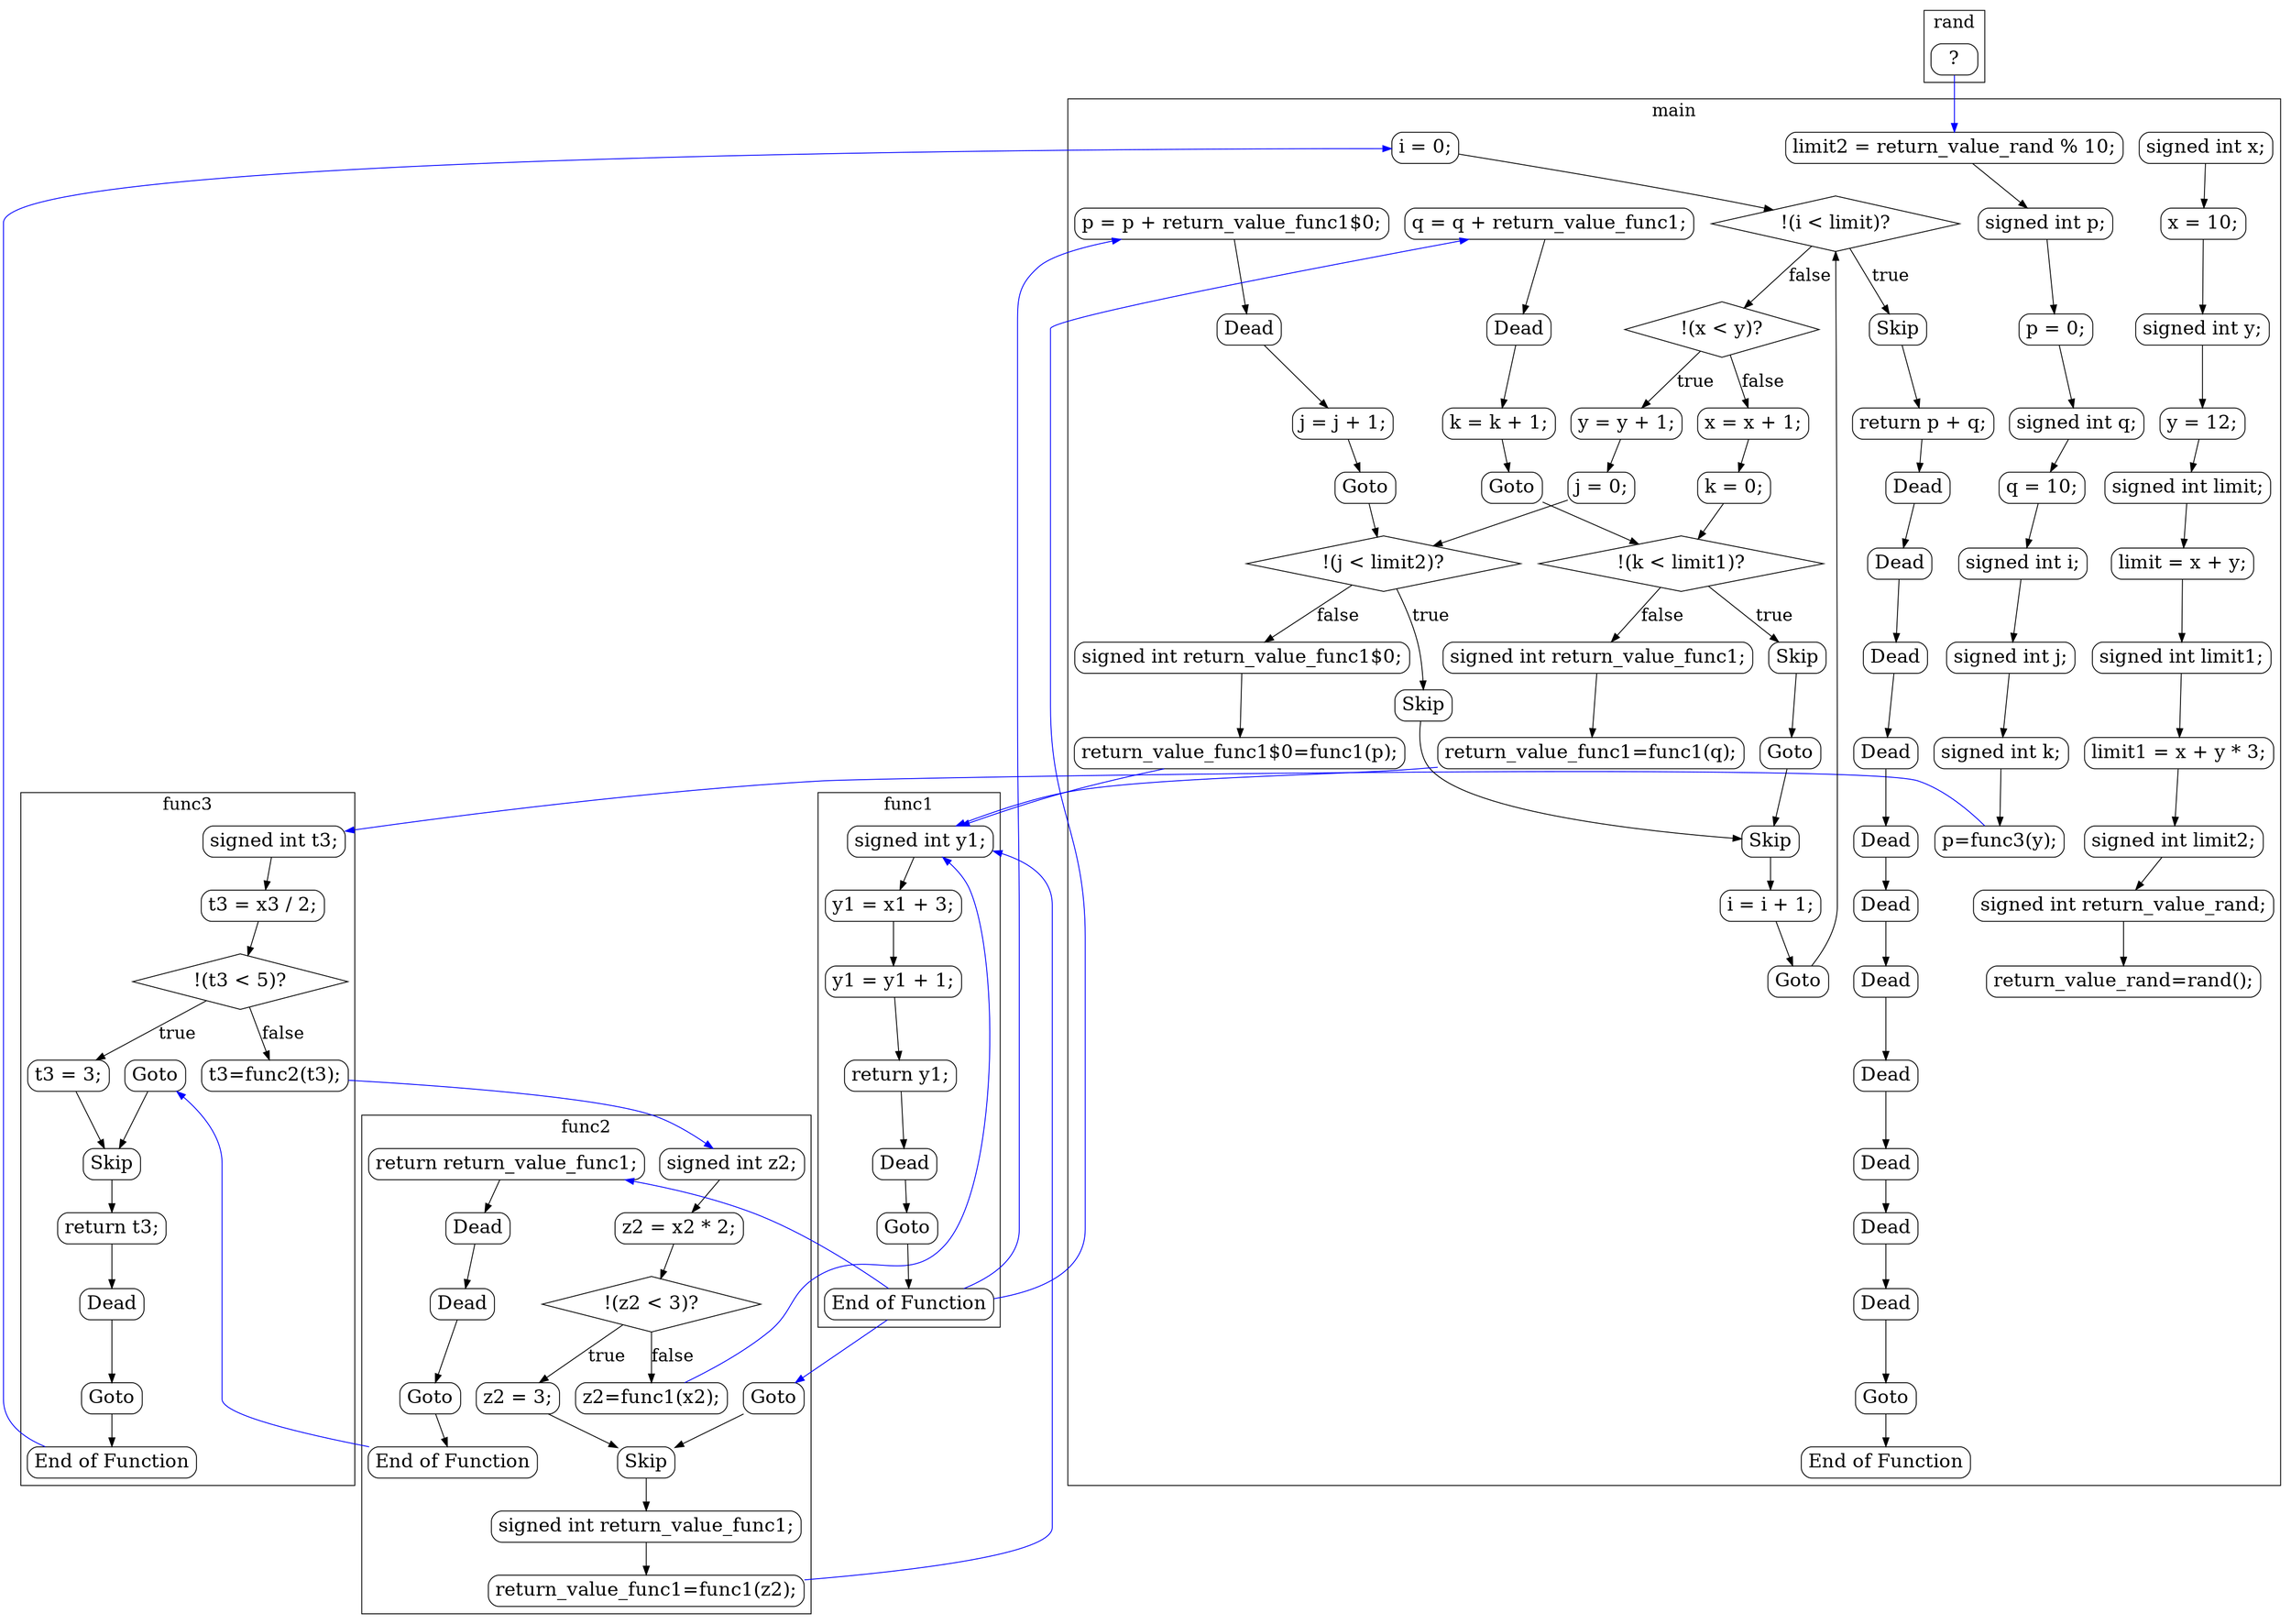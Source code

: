 digraph G {
color=black;
orientation=portrait;
fontsize=20;
compound=true;
size="30,40";
ratio=compress;
subgraph "cluster_main" {
label="main";
Node_0_0 [shape=Mrecord, fontsize=22, label="signed int x;"];
Node_0_0 -> Node_0_1;
Node_0_1 [shape=Mrecord, fontsize=22, label="x = 10;"];
Node_0_1 -> Node_0_2;
Node_0_2 [shape=Mrecord, fontsize=22, label="signed int y;"];
Node_0_2 -> Node_0_3;
Node_0_3 [shape=Mrecord, fontsize=22, label="y = 12;"];
Node_0_3 -> Node_0_4;
Node_0_4 [shape=Mrecord, fontsize=22, label="signed int limit;"];
Node_0_4 -> Node_0_5;
Node_0_5 [shape=Mrecord, fontsize=22, label="limit = x + y;"];
Node_0_5 -> Node_0_6;
Node_0_6 [shape=Mrecord, fontsize=22, label="signed int limit1;"];
Node_0_6 -> Node_0_7;
Node_0_7 [shape=Mrecord, fontsize=22, label="limit1 = x + y * 3;"];
Node_0_7 -> Node_0_8;
Node_0_8 [shape=Mrecord, fontsize=22, label="signed int limit2;"];
Node_0_8 -> Node_0_9;
Node_0_9 [shape=Mrecord, fontsize=22, label="signed int return_value_rand;"];
Node_0_9 -> Node_0_10;
Node_0_10 [shape=Mrecord, fontsize=22, label="return_value_rand=rand();"];
Node_0_11 [shape=Mrecord, fontsize=22, label="limit2 = return_value_rand % 10;"];
Node_0_11 -> Node_0_12;
Node_0_12 [shape=Mrecord, fontsize=22, label="signed int p;"];
Node_0_12 -> Node_0_13;
Node_0_13 [shape=Mrecord, fontsize=22, label="p = 0;"];
Node_0_13 -> Node_0_14;
Node_0_14 [shape=Mrecord, fontsize=22, label="signed int q;"];
Node_0_14 -> Node_0_15;
Node_0_15 [shape=Mrecord, fontsize=22, label="q = 10;"];
Node_0_15 -> Node_0_16;
Node_0_16 [shape=Mrecord, fontsize=22, label="signed int i;"];
Node_0_16 -> Node_0_17;
Node_0_17 [shape=Mrecord, fontsize=22, label="signed int j;"];
Node_0_17 -> Node_0_18;
Node_0_18 [shape=Mrecord, fontsize=22, label="signed int k;"];
Node_0_18 -> Node_0_19;
Node_0_19 [shape=Mrecord, fontsize=22, label="p=func3(y);"];
Node_0_20 [shape=Mrecord, fontsize=22, label="i = 0;"];
Node_0_20 -> Node_0_21;
Node_0_21 [shape=diamond, fontsize=22, label="!(i \< limit)?"];
Node_0_21 -> Node_0_47 [fontsize=20, label="true"];
Node_0_21 -> Node_0_22 [fontsize=20, label="false"];
Node_0_47 [shape=Mrecord, fontsize=22, label="Skip"];
Node_0_47 -> Node_0_48;
Node_0_22 [shape=diamond, fontsize=22, label="!(x \< y)?"];
Node_0_22 -> Node_0_34 [fontsize=20, label="true"];
Node_0_22 -> Node_0_23 [fontsize=20, label="false"];
Node_0_48 [shape=Mrecord, fontsize=22, label="return p + q;"];
Node_0_48 -> Node_0_49;
Node_0_34 [shape=Mrecord, fontsize=22, label="y = y + 1;"];
Node_0_34 -> Node_0_35;
Node_0_23 [shape=Mrecord, fontsize=22, label="x = x + 1;"];
Node_0_23 -> Node_0_24;
Node_0_49 [shape=Mrecord, fontsize=22, label="Dead"];
Node_0_49 -> Node_0_50;
Node_0_35 [shape=Mrecord, fontsize=22, label="j = 0;"];
Node_0_35 -> Node_0_36;
Node_0_24 [shape=Mrecord, fontsize=22, label="k = 0;"];
Node_0_24 -> Node_0_25;
Node_0_50 [shape=Mrecord, fontsize=22, label="Dead"];
Node_0_50 -> Node_0_51;
Node_0_36 [shape=diamond, fontsize=22, label="!(j \< limit2)?"];
Node_0_36 -> Node_0_43 [fontsize=20, label="true"];
Node_0_36 -> Node_0_37 [fontsize=20, label="false"];
Node_0_25 [shape=diamond, fontsize=22, label="!(k \< limit1)?"];
Node_0_25 -> Node_0_32 [fontsize=20, label="true"];
Node_0_25 -> Node_0_26 [fontsize=20, label="false"];
Node_0_51 [shape=Mrecord, fontsize=22, label="Dead"];
Node_0_51 -> Node_0_52;
Node_0_43 [shape=Mrecord, fontsize=22, label="Skip"];
Node_0_43 -> Node_0_44;
Node_0_37 [shape=Mrecord, fontsize=22, label="signed int return_value_func1$0;"];
Node_0_37 -> Node_0_38;
Node_0_32 [shape=Mrecord, fontsize=22, label="Skip"];
Node_0_32 -> Node_0_33;
Node_0_26 [shape=Mrecord, fontsize=22, label="signed int return_value_func1;"];
Node_0_26 -> Node_0_27;
Node_0_52 [shape=Mrecord, fontsize=22, label="Dead"];
Node_0_52 -> Node_0_53;
Node_0_44 [shape=Mrecord, fontsize=22, label="Skip"];
Node_0_44 -> Node_0_45;
Node_0_38 [shape=Mrecord, fontsize=22, label="return_value_func1$0=func1(p);"];
Node_0_33 [shape=Mrecord, fontsize=22, label="Goto"];
Node_0_33 -> Node_0_44;
Node_0_27 [shape=Mrecord, fontsize=22, label="return_value_func1=func1(q);"];
Node_0_53 [shape=Mrecord, fontsize=22, label="Dead"];
Node_0_53 -> Node_0_54;
Node_0_45 [shape=Mrecord, fontsize=22, label="i = i + 1;"];
Node_0_45 -> Node_0_46;
Node_0_39 [shape=Mrecord, fontsize=22, label="p = p + return_value_func1$0;"];
Node_0_39 -> Node_0_40;
Node_0_28 [shape=Mrecord, fontsize=22, label="q = q + return_value_func1;"];
Node_0_28 -> Node_0_29;
Node_0_54 [shape=Mrecord, fontsize=22, label="Dead"];
Node_0_54 -> Node_0_55;
Node_0_46 [shape=Mrecord, fontsize=22, label="Goto"];
Node_0_46 -> Node_0_21;
Node_0_40 [shape=Mrecord, fontsize=22, label="Dead"];
Node_0_40 -> Node_0_41;
Node_0_29 [shape=Mrecord, fontsize=22, label="Dead"];
Node_0_29 -> Node_0_30;
Node_0_55 [shape=Mrecord, fontsize=22, label="Dead"];
Node_0_55 -> Node_0_56;
Node_0_41 [shape=Mrecord, fontsize=22, label="j = j + 1;"];
Node_0_41 -> Node_0_42;
Node_0_30 [shape=Mrecord, fontsize=22, label="k = k + 1;"];
Node_0_30 -> Node_0_31;
Node_0_56 [shape=Mrecord, fontsize=22, label="Dead"];
Node_0_56 -> Node_0_57;
Node_0_42 [shape=Mrecord, fontsize=22, label="Goto"];
Node_0_42 -> Node_0_36;
Node_0_31 [shape=Mrecord, fontsize=22, label="Goto"];
Node_0_31 -> Node_0_25;
Node_0_57 [shape=Mrecord, fontsize=22, label="Dead"];
Node_0_57 -> Node_0_58;
Node_0_58 [shape=Mrecord, fontsize=22, label="Dead"];
Node_0_58 -> Node_0_59;
Node_0_59 [shape=Mrecord, fontsize=22, label="Dead"];
Node_0_59 -> Node_0_60;
Node_0_60 [shape=Mrecord, fontsize=22, label="Goto"];
Node_0_60 -> Node_0_61;
Node_0_61 [shape=Mrecord, fontsize=22, label="End of Function"];
}

subgraph "cluster_func2" {
label="func2";
Node_1_62 [shape=Mrecord, fontsize=22, label="signed int z2;"];
Node_1_62 -> Node_1_63;
Node_1_63 [shape=Mrecord, fontsize=22, label="z2 = x2 * 2;"];
Node_1_63 -> Node_1_64;
Node_1_64 [shape=diamond, fontsize=22, label="!(z2 \< 3)?"];
Node_1_64 -> Node_1_67 [fontsize=20, label="true"];
Node_1_64 -> Node_1_65 [fontsize=20, label="false"];
Node_1_67 [shape=Mrecord, fontsize=22, label="z2 = 3;"];
Node_1_67 -> Node_1_68;
Node_1_65 [shape=Mrecord, fontsize=22, label="z2=func1(x2);"];
Node_1_68 [shape=Mrecord, fontsize=22, label="Skip"];
Node_1_68 -> Node_1_69;
Node_1_66 [shape=Mrecord, fontsize=22, label="Goto"];
Node_1_66 -> Node_1_68;
Node_1_69 [shape=Mrecord, fontsize=22, label="signed int return_value_func1;"];
Node_1_69 -> Node_1_70;
Node_1_70 [shape=Mrecord, fontsize=22, label="return_value_func1=func1(z2);"];
Node_1_71 [shape=Mrecord, fontsize=22, label="return return_value_func1;"];
Node_1_71 -> Node_1_72;
Node_1_72 [shape=Mrecord, fontsize=22, label="Dead"];
Node_1_72 -> Node_1_73;
Node_1_73 [shape=Mrecord, fontsize=22, label="Dead"];
Node_1_73 -> Node_1_74;
Node_1_74 [shape=Mrecord, fontsize=22, label="Goto"];
Node_1_74 -> Node_1_75;
Node_1_75 [shape=Mrecord, fontsize=22, label="End of Function"];
}

subgraph "cluster_func1" {
label="func1";
Node_2_76 [shape=Mrecord, fontsize=22, label="signed int y1;"];
Node_2_76 -> Node_2_77;
Node_2_77 [shape=Mrecord, fontsize=22, label="y1 = x1 + 3;"];
Node_2_77 -> Node_2_78;
Node_2_78 [shape=Mrecord, fontsize=22, label="y1 = y1 + 1;"];
Node_2_78 -> Node_2_79;
Node_2_79 [shape=Mrecord, fontsize=22, label="return y1;"];
Node_2_79 -> Node_2_80;
Node_2_80 [shape=Mrecord, fontsize=22, label="Dead"];
Node_2_80 -> Node_2_81;
Node_2_81 [shape=Mrecord, fontsize=22, label="Goto"];
Node_2_81 -> Node_2_82;
Node_2_82 [shape=Mrecord, fontsize=22, label="End of Function"];
}

subgraph "cluster_func3" {
label="func3";
Node_3_83 [shape=Mrecord, fontsize=22, label="signed int t3;"];
Node_3_83 -> Node_3_84;
Node_3_84 [shape=Mrecord, fontsize=22, label="t3 = x3 / 2;"];
Node_3_84 -> Node_3_85;
Node_3_85 [shape=diamond, fontsize=22, label="!(t3 \< 5)?"];
Node_3_85 -> Node_3_88 [fontsize=20, label="true"];
Node_3_85 -> Node_3_86 [fontsize=20, label="false"];
Node_3_88 [shape=Mrecord, fontsize=22, label="t3 = 3;"];
Node_3_88 -> Node_3_89;
Node_3_86 [shape=Mrecord, fontsize=22, label="t3=func2(t3);"];
Node_3_89 [shape=Mrecord, fontsize=22, label="Skip"];
Node_3_89 -> Node_3_90;
Node_3_87 [shape=Mrecord, fontsize=22, label="Goto"];
Node_3_87 -> Node_3_89;
Node_3_90 [shape=Mrecord, fontsize=22, label="return t3;"];
Node_3_90 -> Node_3_91;
Node_3_91 [shape=Mrecord, fontsize=22, label="Dead"];
Node_3_91 -> Node_3_92;
Node_3_92 [shape=Mrecord, fontsize=22, label="Goto"];
Node_3_92 -> Node_3_93;
Node_3_93 [shape=Mrecord, fontsize=22, label="End of Function"];
}

subgraph "cluster_rand" {
rank=sink;
label="rand";
Node_4_0 [shape=Mrecord, fontsize=22, label="?"];
}

Node_4_0 -> Node_0_11 [color=blue];
Node_0_19 -> Node_3_83 [color=blue];
Node_3_93 -> Node_0_20 [color=blue];
Node_0_38 -> Node_2_76 [color=blue];
Node_2_82 -> Node_0_39 [color=blue];
Node_0_27 -> Node_2_76 [color=blue];
Node_2_82 -> Node_0_28 [color=blue];
Node_1_65 -> Node_2_76 [color=blue];
Node_2_82 -> Node_1_66 [color=blue];
Node_1_70 -> Node_2_76 [color=blue];
Node_2_82 -> Node_1_71 [color=blue];
Node_3_86 -> Node_1_62 [color=blue];
Node_1_75 -> Node_3_87 [color=blue];
}
